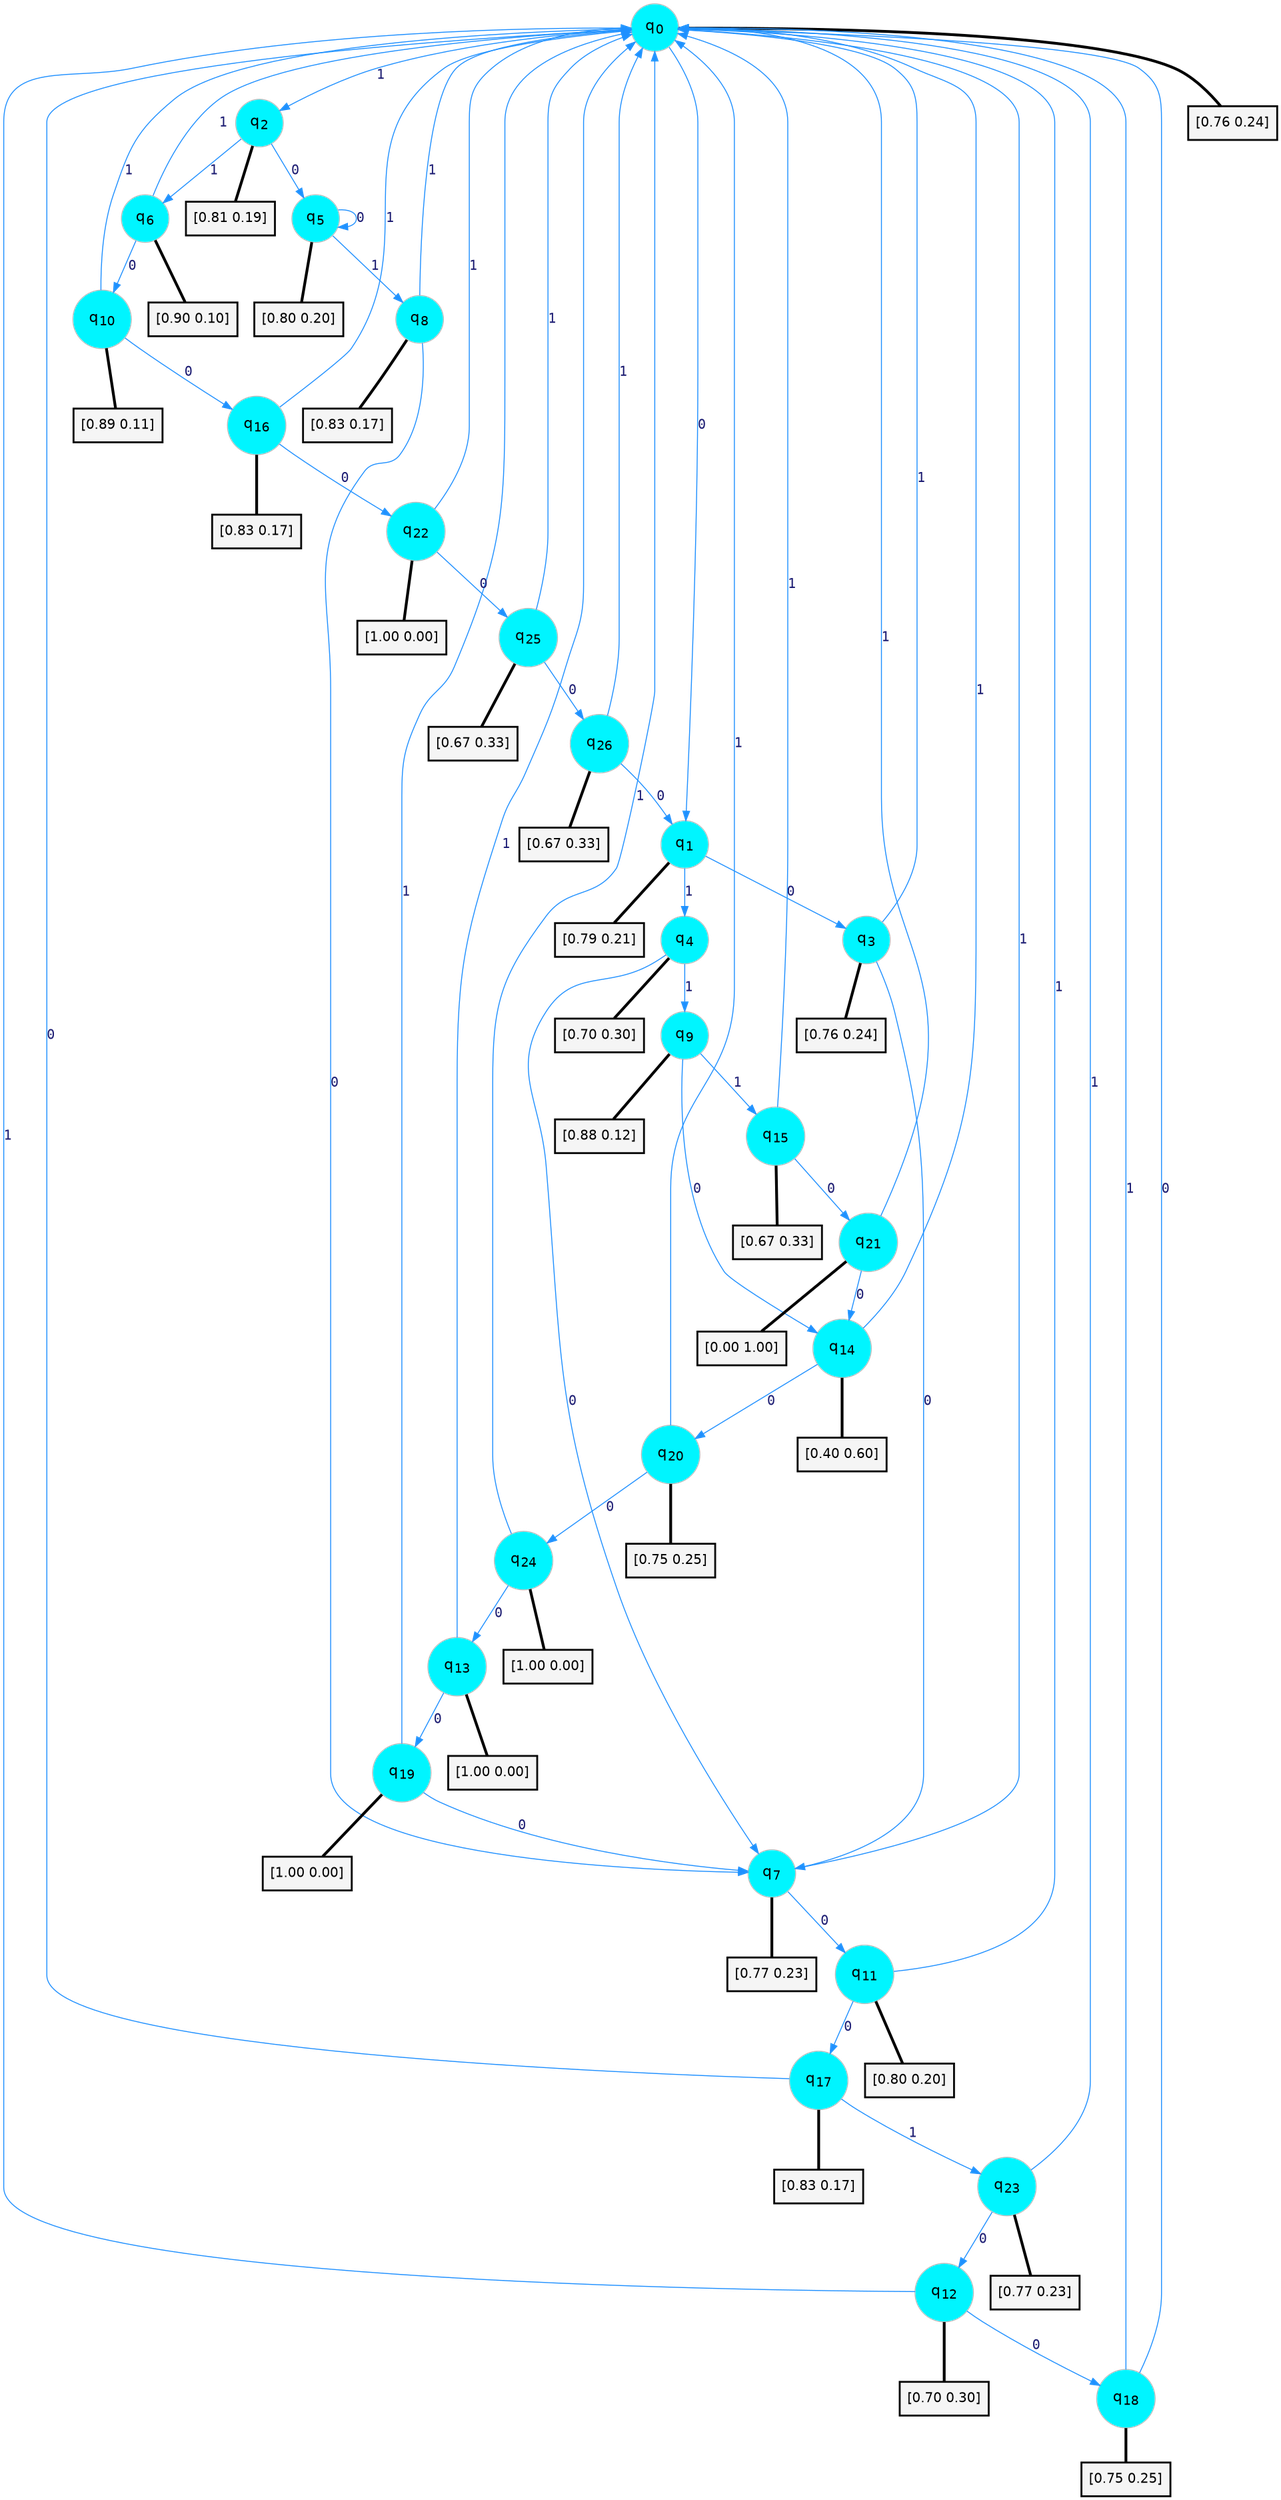 digraph G {
graph [
bgcolor=transparent, dpi=300, rankdir=TD, size="40,25"];
node [
color=gray, fillcolor=turquoise1, fontcolor=black, fontname=Helvetica, fontsize=16, fontweight=bold, shape=circle, style=filled];
edge [
arrowsize=1, color=dodgerblue1, fontcolor=midnightblue, fontname=courier, fontweight=bold, penwidth=1, style=solid, weight=20];
0[label=<q<SUB>0</SUB>>];
1[label=<q<SUB>1</SUB>>];
2[label=<q<SUB>2</SUB>>];
3[label=<q<SUB>3</SUB>>];
4[label=<q<SUB>4</SUB>>];
5[label=<q<SUB>5</SUB>>];
6[label=<q<SUB>6</SUB>>];
7[label=<q<SUB>7</SUB>>];
8[label=<q<SUB>8</SUB>>];
9[label=<q<SUB>9</SUB>>];
10[label=<q<SUB>10</SUB>>];
11[label=<q<SUB>11</SUB>>];
12[label=<q<SUB>12</SUB>>];
13[label=<q<SUB>13</SUB>>];
14[label=<q<SUB>14</SUB>>];
15[label=<q<SUB>15</SUB>>];
16[label=<q<SUB>16</SUB>>];
17[label=<q<SUB>17</SUB>>];
18[label=<q<SUB>18</SUB>>];
19[label=<q<SUB>19</SUB>>];
20[label=<q<SUB>20</SUB>>];
21[label=<q<SUB>21</SUB>>];
22[label=<q<SUB>22</SUB>>];
23[label=<q<SUB>23</SUB>>];
24[label=<q<SUB>24</SUB>>];
25[label=<q<SUB>25</SUB>>];
26[label=<q<SUB>26</SUB>>];
27[label="[0.76 0.24]", shape=box,fontcolor=black, fontname=Helvetica, fontsize=14, penwidth=2, fillcolor=whitesmoke,color=black];
28[label="[0.79 0.21]", shape=box,fontcolor=black, fontname=Helvetica, fontsize=14, penwidth=2, fillcolor=whitesmoke,color=black];
29[label="[0.81 0.19]", shape=box,fontcolor=black, fontname=Helvetica, fontsize=14, penwidth=2, fillcolor=whitesmoke,color=black];
30[label="[0.76 0.24]", shape=box,fontcolor=black, fontname=Helvetica, fontsize=14, penwidth=2, fillcolor=whitesmoke,color=black];
31[label="[0.70 0.30]", shape=box,fontcolor=black, fontname=Helvetica, fontsize=14, penwidth=2, fillcolor=whitesmoke,color=black];
32[label="[0.80 0.20]", shape=box,fontcolor=black, fontname=Helvetica, fontsize=14, penwidth=2, fillcolor=whitesmoke,color=black];
33[label="[0.90 0.10]", shape=box,fontcolor=black, fontname=Helvetica, fontsize=14, penwidth=2, fillcolor=whitesmoke,color=black];
34[label="[0.77 0.23]", shape=box,fontcolor=black, fontname=Helvetica, fontsize=14, penwidth=2, fillcolor=whitesmoke,color=black];
35[label="[0.83 0.17]", shape=box,fontcolor=black, fontname=Helvetica, fontsize=14, penwidth=2, fillcolor=whitesmoke,color=black];
36[label="[0.88 0.12]", shape=box,fontcolor=black, fontname=Helvetica, fontsize=14, penwidth=2, fillcolor=whitesmoke,color=black];
37[label="[0.89 0.11]", shape=box,fontcolor=black, fontname=Helvetica, fontsize=14, penwidth=2, fillcolor=whitesmoke,color=black];
38[label="[0.80 0.20]", shape=box,fontcolor=black, fontname=Helvetica, fontsize=14, penwidth=2, fillcolor=whitesmoke,color=black];
39[label="[0.70 0.30]", shape=box,fontcolor=black, fontname=Helvetica, fontsize=14, penwidth=2, fillcolor=whitesmoke,color=black];
40[label="[1.00 0.00]", shape=box,fontcolor=black, fontname=Helvetica, fontsize=14, penwidth=2, fillcolor=whitesmoke,color=black];
41[label="[0.40 0.60]", shape=box,fontcolor=black, fontname=Helvetica, fontsize=14, penwidth=2, fillcolor=whitesmoke,color=black];
42[label="[0.67 0.33]", shape=box,fontcolor=black, fontname=Helvetica, fontsize=14, penwidth=2, fillcolor=whitesmoke,color=black];
43[label="[0.83 0.17]", shape=box,fontcolor=black, fontname=Helvetica, fontsize=14, penwidth=2, fillcolor=whitesmoke,color=black];
44[label="[0.83 0.17]", shape=box,fontcolor=black, fontname=Helvetica, fontsize=14, penwidth=2, fillcolor=whitesmoke,color=black];
45[label="[0.75 0.25]", shape=box,fontcolor=black, fontname=Helvetica, fontsize=14, penwidth=2, fillcolor=whitesmoke,color=black];
46[label="[1.00 0.00]", shape=box,fontcolor=black, fontname=Helvetica, fontsize=14, penwidth=2, fillcolor=whitesmoke,color=black];
47[label="[0.75 0.25]", shape=box,fontcolor=black, fontname=Helvetica, fontsize=14, penwidth=2, fillcolor=whitesmoke,color=black];
48[label="[0.00 1.00]", shape=box,fontcolor=black, fontname=Helvetica, fontsize=14, penwidth=2, fillcolor=whitesmoke,color=black];
49[label="[1.00 0.00]", shape=box,fontcolor=black, fontname=Helvetica, fontsize=14, penwidth=2, fillcolor=whitesmoke,color=black];
50[label="[0.77 0.23]", shape=box,fontcolor=black, fontname=Helvetica, fontsize=14, penwidth=2, fillcolor=whitesmoke,color=black];
51[label="[1.00 0.00]", shape=box,fontcolor=black, fontname=Helvetica, fontsize=14, penwidth=2, fillcolor=whitesmoke,color=black];
52[label="[0.67 0.33]", shape=box,fontcolor=black, fontname=Helvetica, fontsize=14, penwidth=2, fillcolor=whitesmoke,color=black];
53[label="[0.67 0.33]", shape=box,fontcolor=black, fontname=Helvetica, fontsize=14, penwidth=2, fillcolor=whitesmoke,color=black];
0->1 [label=0];
0->2 [label=1];
0->27 [arrowhead=none, penwidth=3,color=black];
1->3 [label=0];
1->4 [label=1];
1->28 [arrowhead=none, penwidth=3,color=black];
2->5 [label=0];
2->6 [label=1];
2->29 [arrowhead=none, penwidth=3,color=black];
3->7 [label=0];
3->0 [label=1];
3->30 [arrowhead=none, penwidth=3,color=black];
4->7 [label=0];
4->9 [label=1];
4->31 [arrowhead=none, penwidth=3,color=black];
5->5 [label=0];
5->8 [label=1];
5->32 [arrowhead=none, penwidth=3,color=black];
6->10 [label=0];
6->0 [label=1];
6->33 [arrowhead=none, penwidth=3,color=black];
7->11 [label=0];
7->0 [label=1];
7->34 [arrowhead=none, penwidth=3,color=black];
8->7 [label=0];
8->0 [label=1];
8->35 [arrowhead=none, penwidth=3,color=black];
9->14 [label=0];
9->15 [label=1];
9->36 [arrowhead=none, penwidth=3,color=black];
10->16 [label=0];
10->0 [label=1];
10->37 [arrowhead=none, penwidth=3,color=black];
11->17 [label=0];
11->0 [label=1];
11->38 [arrowhead=none, penwidth=3,color=black];
12->18 [label=0];
12->0 [label=1];
12->39 [arrowhead=none, penwidth=3,color=black];
13->19 [label=0];
13->0 [label=1];
13->40 [arrowhead=none, penwidth=3,color=black];
14->20 [label=0];
14->0 [label=1];
14->41 [arrowhead=none, penwidth=3,color=black];
15->21 [label=0];
15->0 [label=1];
15->42 [arrowhead=none, penwidth=3,color=black];
16->22 [label=0];
16->0 [label=1];
16->43 [arrowhead=none, penwidth=3,color=black];
17->0 [label=0];
17->23 [label=1];
17->44 [arrowhead=none, penwidth=3,color=black];
18->0 [label=0];
18->0 [label=1];
18->45 [arrowhead=none, penwidth=3,color=black];
19->7 [label=0];
19->0 [label=1];
19->46 [arrowhead=none, penwidth=3,color=black];
20->24 [label=0];
20->0 [label=1];
20->47 [arrowhead=none, penwidth=3,color=black];
21->14 [label=0];
21->0 [label=1];
21->48 [arrowhead=none, penwidth=3,color=black];
22->25 [label=0];
22->0 [label=1];
22->49 [arrowhead=none, penwidth=3,color=black];
23->12 [label=0];
23->0 [label=1];
23->50 [arrowhead=none, penwidth=3,color=black];
24->13 [label=0];
24->0 [label=1];
24->51 [arrowhead=none, penwidth=3,color=black];
25->26 [label=0];
25->0 [label=1];
25->52 [arrowhead=none, penwidth=3,color=black];
26->1 [label=0];
26->0 [label=1];
26->53 [arrowhead=none, penwidth=3,color=black];
}
